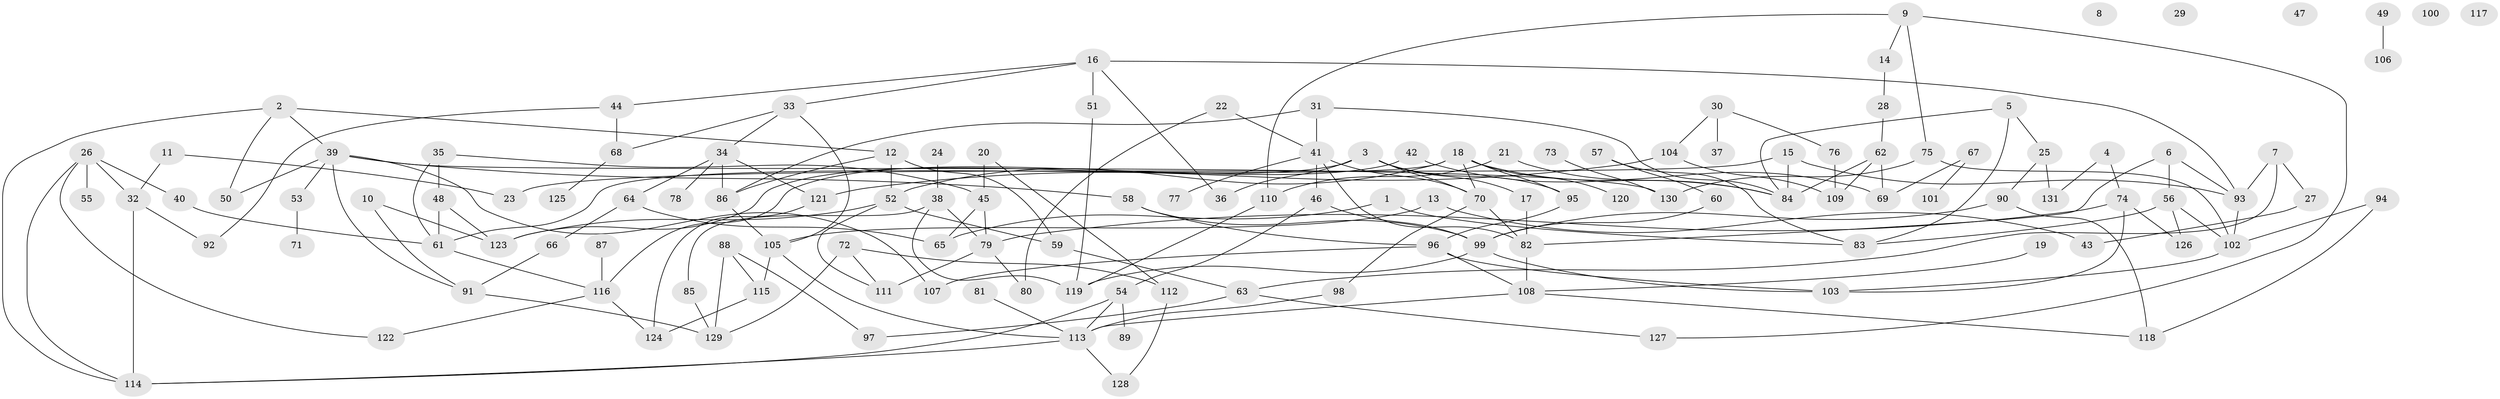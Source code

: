 // Generated by graph-tools (version 1.1) at 2025/25/03/09/25 03:25:17]
// undirected, 131 vertices, 190 edges
graph export_dot {
graph [start="1"]
  node [color=gray90,style=filled];
  1;
  2;
  3;
  4;
  5;
  6;
  7;
  8;
  9;
  10;
  11;
  12;
  13;
  14;
  15;
  16;
  17;
  18;
  19;
  20;
  21;
  22;
  23;
  24;
  25;
  26;
  27;
  28;
  29;
  30;
  31;
  32;
  33;
  34;
  35;
  36;
  37;
  38;
  39;
  40;
  41;
  42;
  43;
  44;
  45;
  46;
  47;
  48;
  49;
  50;
  51;
  52;
  53;
  54;
  55;
  56;
  57;
  58;
  59;
  60;
  61;
  62;
  63;
  64;
  65;
  66;
  67;
  68;
  69;
  70;
  71;
  72;
  73;
  74;
  75;
  76;
  77;
  78;
  79;
  80;
  81;
  82;
  83;
  84;
  85;
  86;
  87;
  88;
  89;
  90;
  91;
  92;
  93;
  94;
  95;
  96;
  97;
  98;
  99;
  100;
  101;
  102;
  103;
  104;
  105;
  106;
  107;
  108;
  109;
  110;
  111;
  112;
  113;
  114;
  115;
  116;
  117;
  118;
  119;
  120;
  121;
  122;
  123;
  124;
  125;
  126;
  127;
  128;
  129;
  130;
  131;
  1 -- 65;
  1 -- 83;
  2 -- 12;
  2 -- 39;
  2 -- 50;
  2 -- 114;
  3 -- 17;
  3 -- 36;
  3 -- 70;
  3 -- 95;
  3 -- 123;
  4 -- 74;
  4 -- 131;
  5 -- 25;
  5 -- 83;
  5 -- 84;
  6 -- 56;
  6 -- 82;
  6 -- 93;
  7 -- 27;
  7 -- 63;
  7 -- 93;
  9 -- 14;
  9 -- 75;
  9 -- 110;
  9 -- 127;
  10 -- 91;
  10 -- 123;
  11 -- 23;
  11 -- 32;
  12 -- 52;
  12 -- 59;
  12 -- 86;
  13 -- 43;
  13 -- 105;
  14 -- 28;
  15 -- 23;
  15 -- 84;
  15 -- 93;
  16 -- 33;
  16 -- 36;
  16 -- 44;
  16 -- 51;
  16 -- 93;
  17 -- 82;
  18 -- 52;
  18 -- 61;
  18 -- 69;
  18 -- 70;
  18 -- 95;
  18 -- 120;
  19 -- 108;
  20 -- 45;
  20 -- 112;
  21 -- 84;
  21 -- 110;
  22 -- 41;
  22 -- 80;
  24 -- 38;
  25 -- 90;
  25 -- 131;
  26 -- 32;
  26 -- 40;
  26 -- 55;
  26 -- 114;
  26 -- 122;
  27 -- 43;
  28 -- 62;
  30 -- 37;
  30 -- 76;
  30 -- 104;
  31 -- 41;
  31 -- 84;
  31 -- 86;
  32 -- 92;
  32 -- 114;
  33 -- 34;
  33 -- 68;
  33 -- 105;
  34 -- 64;
  34 -- 78;
  34 -- 86;
  34 -- 121;
  35 -- 45;
  35 -- 48;
  35 -- 61;
  38 -- 79;
  38 -- 85;
  38 -- 119;
  39 -- 50;
  39 -- 53;
  39 -- 58;
  39 -- 91;
  39 -- 107;
  39 -- 130;
  40 -- 61;
  41 -- 46;
  41 -- 70;
  41 -- 77;
  41 -- 82;
  42 -- 84;
  42 -- 116;
  44 -- 68;
  44 -- 92;
  45 -- 65;
  45 -- 79;
  46 -- 54;
  46 -- 99;
  48 -- 61;
  48 -- 123;
  49 -- 106;
  51 -- 119;
  52 -- 59;
  52 -- 111;
  52 -- 123;
  53 -- 71;
  54 -- 89;
  54 -- 113;
  54 -- 114;
  56 -- 83;
  56 -- 102;
  56 -- 126;
  57 -- 60;
  57 -- 83;
  58 -- 96;
  58 -- 99;
  59 -- 63;
  60 -- 99;
  61 -- 116;
  62 -- 69;
  62 -- 84;
  62 -- 109;
  63 -- 97;
  63 -- 127;
  64 -- 65;
  64 -- 66;
  66 -- 91;
  67 -- 69;
  67 -- 101;
  68 -- 125;
  70 -- 82;
  70 -- 98;
  72 -- 111;
  72 -- 112;
  72 -- 129;
  73 -- 130;
  74 -- 79;
  74 -- 103;
  74 -- 126;
  75 -- 102;
  75 -- 130;
  76 -- 109;
  79 -- 80;
  79 -- 111;
  81 -- 113;
  82 -- 108;
  85 -- 129;
  86 -- 105;
  87 -- 116;
  88 -- 97;
  88 -- 115;
  88 -- 129;
  90 -- 99;
  90 -- 118;
  91 -- 129;
  93 -- 102;
  94 -- 102;
  94 -- 118;
  95 -- 96;
  96 -- 103;
  96 -- 107;
  96 -- 108;
  98 -- 113;
  99 -- 103;
  99 -- 119;
  102 -- 103;
  104 -- 109;
  104 -- 121;
  105 -- 113;
  105 -- 115;
  108 -- 113;
  108 -- 118;
  110 -- 119;
  112 -- 128;
  113 -- 114;
  113 -- 128;
  115 -- 124;
  116 -- 122;
  116 -- 124;
  121 -- 124;
}
